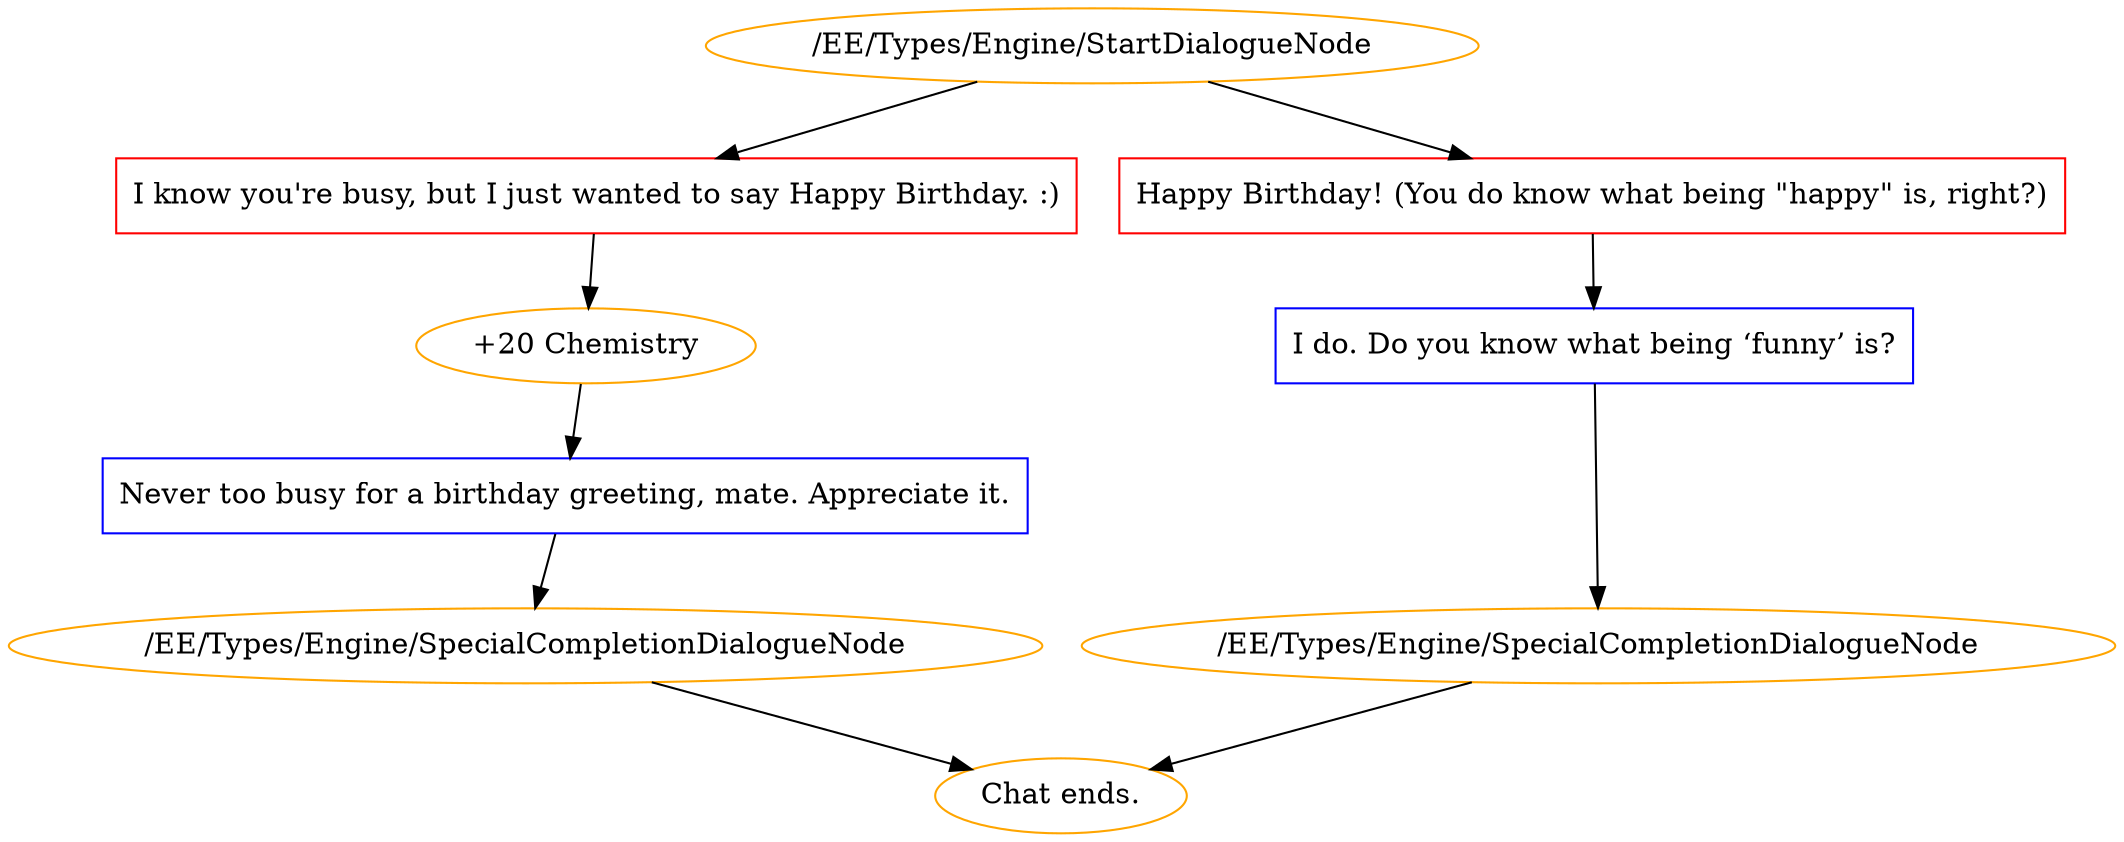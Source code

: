 digraph {
	3190 [label="/EE/Types/Engine/StartDialogueNode",color=orange];
		3190 -> 3193;
		3190 -> 3194;
	3193 [label="I know you're busy, but I just wanted to say Happy Birthday. :)",shape=box,color=red];
		3193 -> 3195;
	3194 [label="Happy Birthday! (You do know what being \"happy\" is, right?)",shape=box,color=red];
		3194 -> 3198;
	3195 [label="+20 Chemistry",color=orange];
		3195 -> 3196;
	3198 [label="I do. Do you know what being ‘funny’ is?",shape=box,color=blue];
		3198 -> 3222;
	3196 [label="Never too busy for a birthday greeting, mate. Appreciate it.",shape=box,color=blue];
		3196 -> 3221;
	3222 [label="/EE/Types/Engine/SpecialCompletionDialogueNode",color=orange];
		3222 -> "Chat ends.";
	3221 [label="/EE/Types/Engine/SpecialCompletionDialogueNode",color=orange];
		3221 -> "Chat ends.";
	"Chat ends." [color=orange];
	"Chat ends." [color=orange];
}